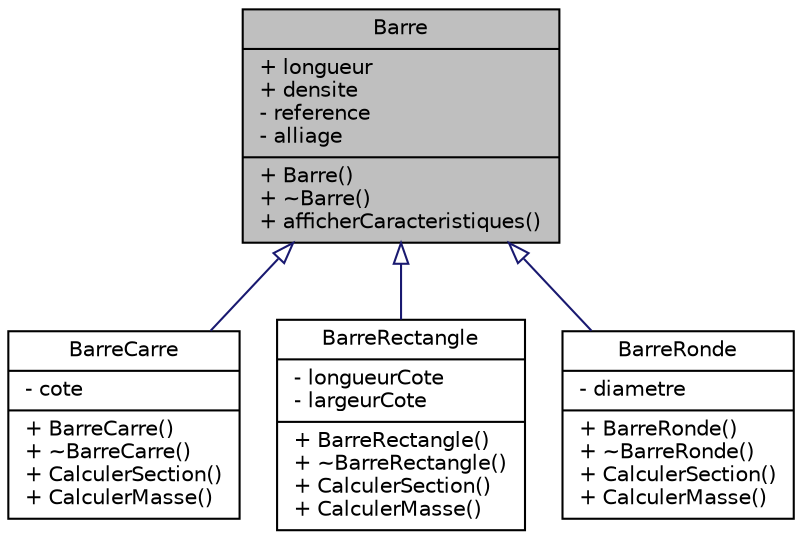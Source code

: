 digraph "Barre"
{
  edge [fontname="Helvetica",fontsize="10",labelfontname="Helvetica",labelfontsize="10"];
  node [fontname="Helvetica",fontsize="10",shape=record];
  Node0 [label="{Barre\n|+ longueur\l+ densite\l- reference\l- alliage\l|+ Barre()\l+ ~Barre()\l+ afficherCaracteristiques()\l}",height=0.2,width=0.4,color="black", fillcolor="grey75", style="filled", fontcolor="black"];
  Node0 -> Node1 [dir="back",color="midnightblue",fontsize="10",style="solid",arrowtail="onormal"];
  Node1 [label="{BarreCarre\n|- cote\l|+ BarreCarre()\l+ ~BarreCarre()\l+ CalculerSection()\l+ CalculerMasse()\l}",height=0.2,width=0.4,color="black", fillcolor="white", style="filled",URL="$class_barre_carre.html"];
  Node0 -> Node2 [dir="back",color="midnightblue",fontsize="10",style="solid",arrowtail="onormal"];
  Node2 [label="{BarreRectangle\n|- longueurCote\l- largeurCote\l|+ BarreRectangle()\l+ ~BarreRectangle()\l+ CalculerSection()\l+ CalculerMasse()\l}",height=0.2,width=0.4,color="black", fillcolor="white", style="filled",URL="$class_barre_rectangle.html"];
  Node0 -> Node3 [dir="back",color="midnightblue",fontsize="10",style="solid",arrowtail="onormal"];
  Node3 [label="{BarreRonde\n|- diametre\l|+ BarreRonde()\l+ ~BarreRonde()\l+ CalculerSection()\l+ CalculerMasse()\l}",height=0.2,width=0.4,color="black", fillcolor="white", style="filled",URL="$class_barre_ronde.html"];
}
